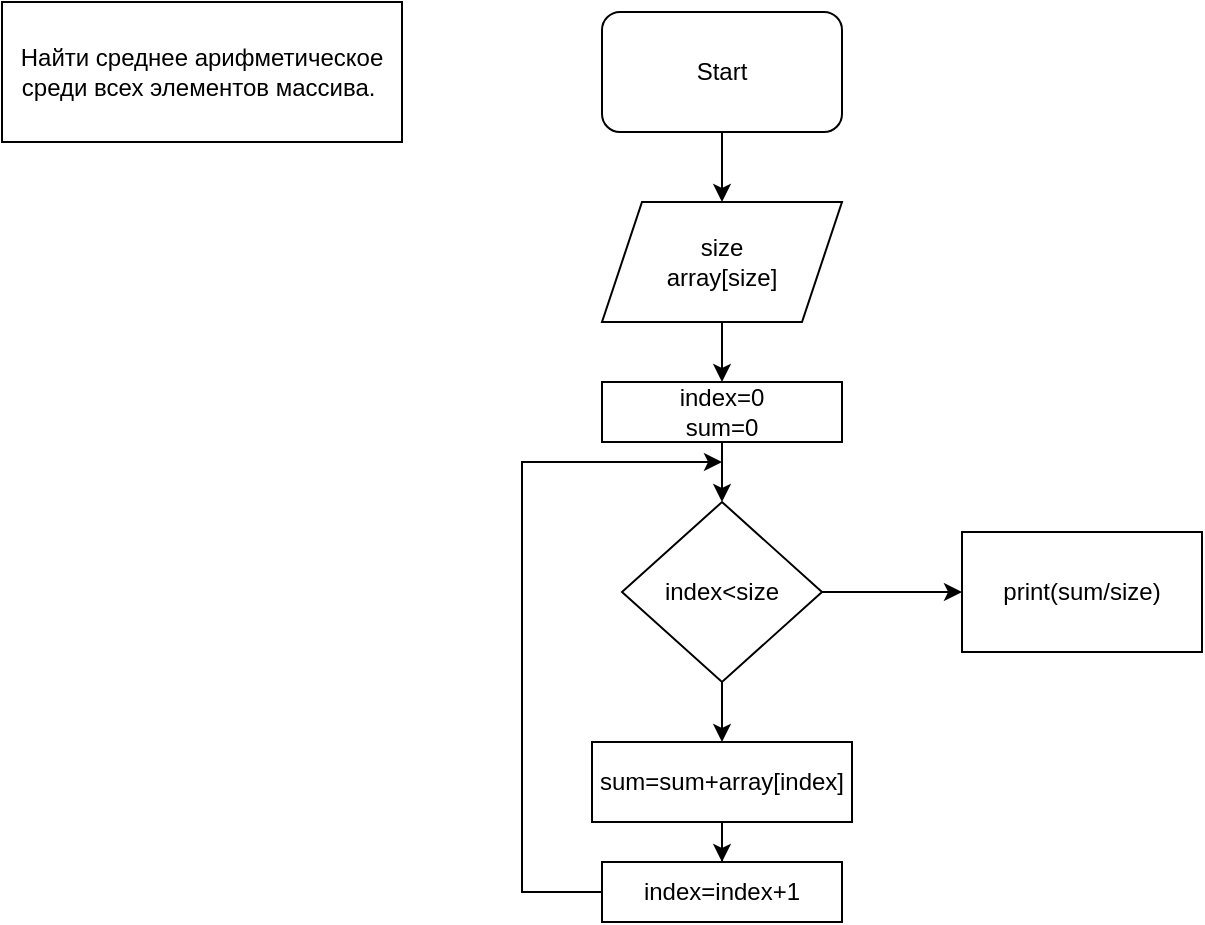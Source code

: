 <mxfile version="20.2.2" type="device"><diagram id="R4QhzFIIHtPLEQEC3qGT" name="Страница 1"><mxGraphModel dx="1422" dy="757" grid="1" gridSize="10" guides="1" tooltips="1" connect="1" arrows="1" fold="1" page="1" pageScale="1" pageWidth="827" pageHeight="1169" math="0" shadow="0"><root><mxCell id="0"/><mxCell id="1" parent="0"/><mxCell id="NgCUurxEZWjA1gPwN2xn-1" value="Найти среднее арифметическое среди всех элементов массива.&amp;nbsp;" style="rounded=0;whiteSpace=wrap;html=1;" vertex="1" parent="1"><mxGeometry x="20" y="10" width="200" height="70" as="geometry"/></mxCell><mxCell id="NgCUurxEZWjA1gPwN2xn-4" value="" style="edgeStyle=orthogonalEdgeStyle;rounded=0;orthogonalLoop=1;jettySize=auto;html=1;" edge="1" parent="1" source="NgCUurxEZWjA1gPwN2xn-2" target="NgCUurxEZWjA1gPwN2xn-3"><mxGeometry relative="1" as="geometry"/></mxCell><mxCell id="NgCUurxEZWjA1gPwN2xn-2" value="Start" style="rounded=1;whiteSpace=wrap;html=1;" vertex="1" parent="1"><mxGeometry x="320" y="15" width="120" height="60" as="geometry"/></mxCell><mxCell id="NgCUurxEZWjA1gPwN2xn-6" value="" style="edgeStyle=orthogonalEdgeStyle;rounded=0;orthogonalLoop=1;jettySize=auto;html=1;" edge="1" parent="1" source="NgCUurxEZWjA1gPwN2xn-3" target="NgCUurxEZWjA1gPwN2xn-5"><mxGeometry relative="1" as="geometry"/></mxCell><mxCell id="NgCUurxEZWjA1gPwN2xn-3" value="size&lt;br&gt;array[size]" style="shape=parallelogram;perimeter=parallelogramPerimeter;whiteSpace=wrap;html=1;fixedSize=1;" vertex="1" parent="1"><mxGeometry x="320" y="110" width="120" height="60" as="geometry"/></mxCell><mxCell id="NgCUurxEZWjA1gPwN2xn-8" value="" style="edgeStyle=orthogonalEdgeStyle;rounded=0;orthogonalLoop=1;jettySize=auto;html=1;" edge="1" parent="1" source="NgCUurxEZWjA1gPwN2xn-5" target="NgCUurxEZWjA1gPwN2xn-7"><mxGeometry relative="1" as="geometry"/></mxCell><mxCell id="NgCUurxEZWjA1gPwN2xn-5" value="index=0&lt;br&gt;sum=0" style="rounded=0;whiteSpace=wrap;html=1;" vertex="1" parent="1"><mxGeometry x="320" y="200" width="120" height="30" as="geometry"/></mxCell><mxCell id="NgCUurxEZWjA1gPwN2xn-10" value="" style="edgeStyle=orthogonalEdgeStyle;rounded=0;orthogonalLoop=1;jettySize=auto;html=1;" edge="1" parent="1" source="NgCUurxEZWjA1gPwN2xn-7" target="NgCUurxEZWjA1gPwN2xn-9"><mxGeometry relative="1" as="geometry"/></mxCell><mxCell id="NgCUurxEZWjA1gPwN2xn-16" value="" style="edgeStyle=orthogonalEdgeStyle;rounded=0;orthogonalLoop=1;jettySize=auto;html=1;" edge="1" parent="1" source="NgCUurxEZWjA1gPwN2xn-7" target="NgCUurxEZWjA1gPwN2xn-15"><mxGeometry relative="1" as="geometry"/></mxCell><mxCell id="NgCUurxEZWjA1gPwN2xn-7" value="index&amp;lt;size" style="rhombus;whiteSpace=wrap;html=1;" vertex="1" parent="1"><mxGeometry x="330" y="260" width="100" height="90" as="geometry"/></mxCell><mxCell id="NgCUurxEZWjA1gPwN2xn-12" value="" style="edgeStyle=orthogonalEdgeStyle;rounded=0;orthogonalLoop=1;jettySize=auto;html=1;" edge="1" parent="1" source="NgCUurxEZWjA1gPwN2xn-9" target="NgCUurxEZWjA1gPwN2xn-11"><mxGeometry relative="1" as="geometry"/></mxCell><mxCell id="NgCUurxEZWjA1gPwN2xn-9" value="sum=sum+array[index]" style="rounded=0;whiteSpace=wrap;html=1;" vertex="1" parent="1"><mxGeometry x="315" y="380" width="130" height="40" as="geometry"/></mxCell><mxCell id="NgCUurxEZWjA1gPwN2xn-13" style="edgeStyle=orthogonalEdgeStyle;rounded=0;orthogonalLoop=1;jettySize=auto;html=1;" edge="1" parent="1" source="NgCUurxEZWjA1gPwN2xn-11"><mxGeometry relative="1" as="geometry"><mxPoint x="380" y="240" as="targetPoint"/><Array as="points"><mxPoint x="280" y="455"/><mxPoint x="280" y="240"/></Array></mxGeometry></mxCell><mxCell id="NgCUurxEZWjA1gPwN2xn-11" value="index=index+1" style="rounded=0;whiteSpace=wrap;html=1;" vertex="1" parent="1"><mxGeometry x="320" y="440" width="120" height="30" as="geometry"/></mxCell><mxCell id="NgCUurxEZWjA1gPwN2xn-15" value="print(sum/size)" style="whiteSpace=wrap;html=1;" vertex="1" parent="1"><mxGeometry x="500" y="275" width="120" height="60" as="geometry"/></mxCell></root></mxGraphModel></diagram></mxfile>